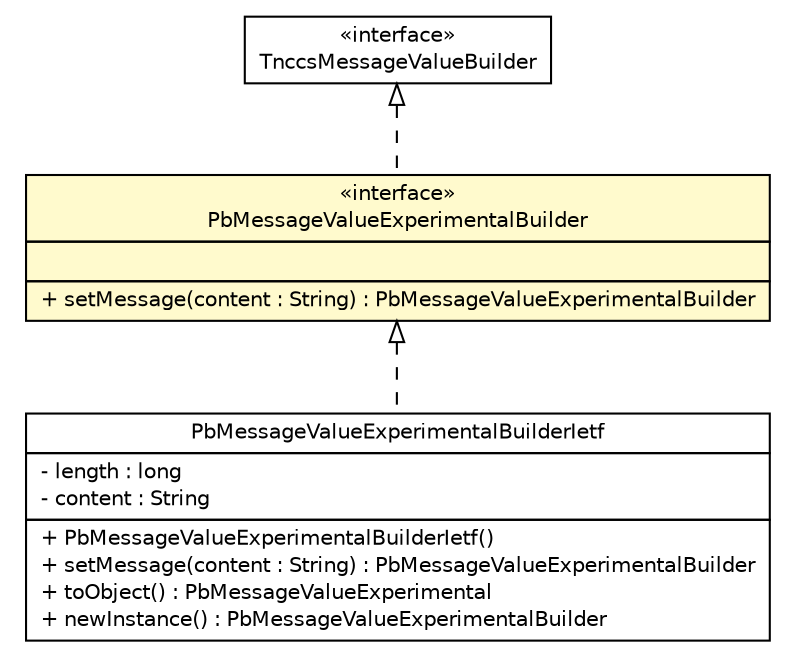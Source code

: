 #!/usr/local/bin/dot
#
# Class diagram 
# Generated by UMLGraph version R5_6 (http://www.umlgraph.org/)
#

digraph G {
	edge [fontname="Helvetica",fontsize=10,labelfontname="Helvetica",labelfontsize=10];
	node [fontname="Helvetica",fontsize=10,shape=plaintext];
	nodesep=0.25;
	ranksep=0.5;
	// de.hsbremen.tc.tnc.message.tnccs.message.TnccsMessageValueBuilder
	c121523 [label=<<table title="de.hsbremen.tc.tnc.message.tnccs.message.TnccsMessageValueBuilder" border="0" cellborder="1" cellspacing="0" cellpadding="2" port="p" href="../../../../../de/hsbremen/tc/tnc/message/tnccs/message/TnccsMessageValueBuilder.html">
		<tr><td><table border="0" cellspacing="0" cellpadding="1">
<tr><td align="center" balign="center"> &#171;interface&#187; </td></tr>
<tr><td align="center" balign="center"> TnccsMessageValueBuilder </td></tr>
		</table></td></tr>
		</table>>, URL="../../../../../de/hsbremen/tc/tnc/message/tnccs/message/TnccsMessageValueBuilder.html", fontname="Helvetica", fontcolor="black", fontsize=10.0];
	// org.ietf.nea.pb.message.PbMessageValueExperimentalBuilder
	c121822 [label=<<table title="org.ietf.nea.pb.message.PbMessageValueExperimentalBuilder" border="0" cellborder="1" cellspacing="0" cellpadding="2" port="p" bgcolor="lemonChiffon" href="./PbMessageValueExperimentalBuilder.html">
		<tr><td><table border="0" cellspacing="0" cellpadding="1">
<tr><td align="center" balign="center"> &#171;interface&#187; </td></tr>
<tr><td align="center" balign="center"> PbMessageValueExperimentalBuilder </td></tr>
		</table></td></tr>
		<tr><td><table border="0" cellspacing="0" cellpadding="1">
<tr><td align="left" balign="left">  </td></tr>
		</table></td></tr>
		<tr><td><table border="0" cellspacing="0" cellpadding="1">
<tr><td align="left" balign="left"> + setMessage(content : String) : PbMessageValueExperimentalBuilder </td></tr>
		</table></td></tr>
		</table>>, URL="./PbMessageValueExperimentalBuilder.html", fontname="Helvetica", fontcolor="black", fontsize=10.0];
	// org.ietf.nea.pb.message.PbMessageValueExperimentalBuilderIetf
	c121831 [label=<<table title="org.ietf.nea.pb.message.PbMessageValueExperimentalBuilderIetf" border="0" cellborder="1" cellspacing="0" cellpadding="2" port="p" href="./PbMessageValueExperimentalBuilderIetf.html">
		<tr><td><table border="0" cellspacing="0" cellpadding="1">
<tr><td align="center" balign="center"> PbMessageValueExperimentalBuilderIetf </td></tr>
		</table></td></tr>
		<tr><td><table border="0" cellspacing="0" cellpadding="1">
<tr><td align="left" balign="left"> - length : long </td></tr>
<tr><td align="left" balign="left"> - content : String </td></tr>
		</table></td></tr>
		<tr><td><table border="0" cellspacing="0" cellpadding="1">
<tr><td align="left" balign="left"> + PbMessageValueExperimentalBuilderIetf() </td></tr>
<tr><td align="left" balign="left"> + setMessage(content : String) : PbMessageValueExperimentalBuilder </td></tr>
<tr><td align="left" balign="left"> + toObject() : PbMessageValueExperimental </td></tr>
<tr><td align="left" balign="left"> + newInstance() : PbMessageValueExperimentalBuilder </td></tr>
		</table></td></tr>
		</table>>, URL="./PbMessageValueExperimentalBuilderIetf.html", fontname="Helvetica", fontcolor="black", fontsize=10.0];
	//org.ietf.nea.pb.message.PbMessageValueExperimentalBuilder implements de.hsbremen.tc.tnc.message.tnccs.message.TnccsMessageValueBuilder
	c121523:p -> c121822:p [dir=back,arrowtail=empty,style=dashed];
	//org.ietf.nea.pb.message.PbMessageValueExperimentalBuilderIetf implements org.ietf.nea.pb.message.PbMessageValueExperimentalBuilder
	c121822:p -> c121831:p [dir=back,arrowtail=empty,style=dashed];
}

